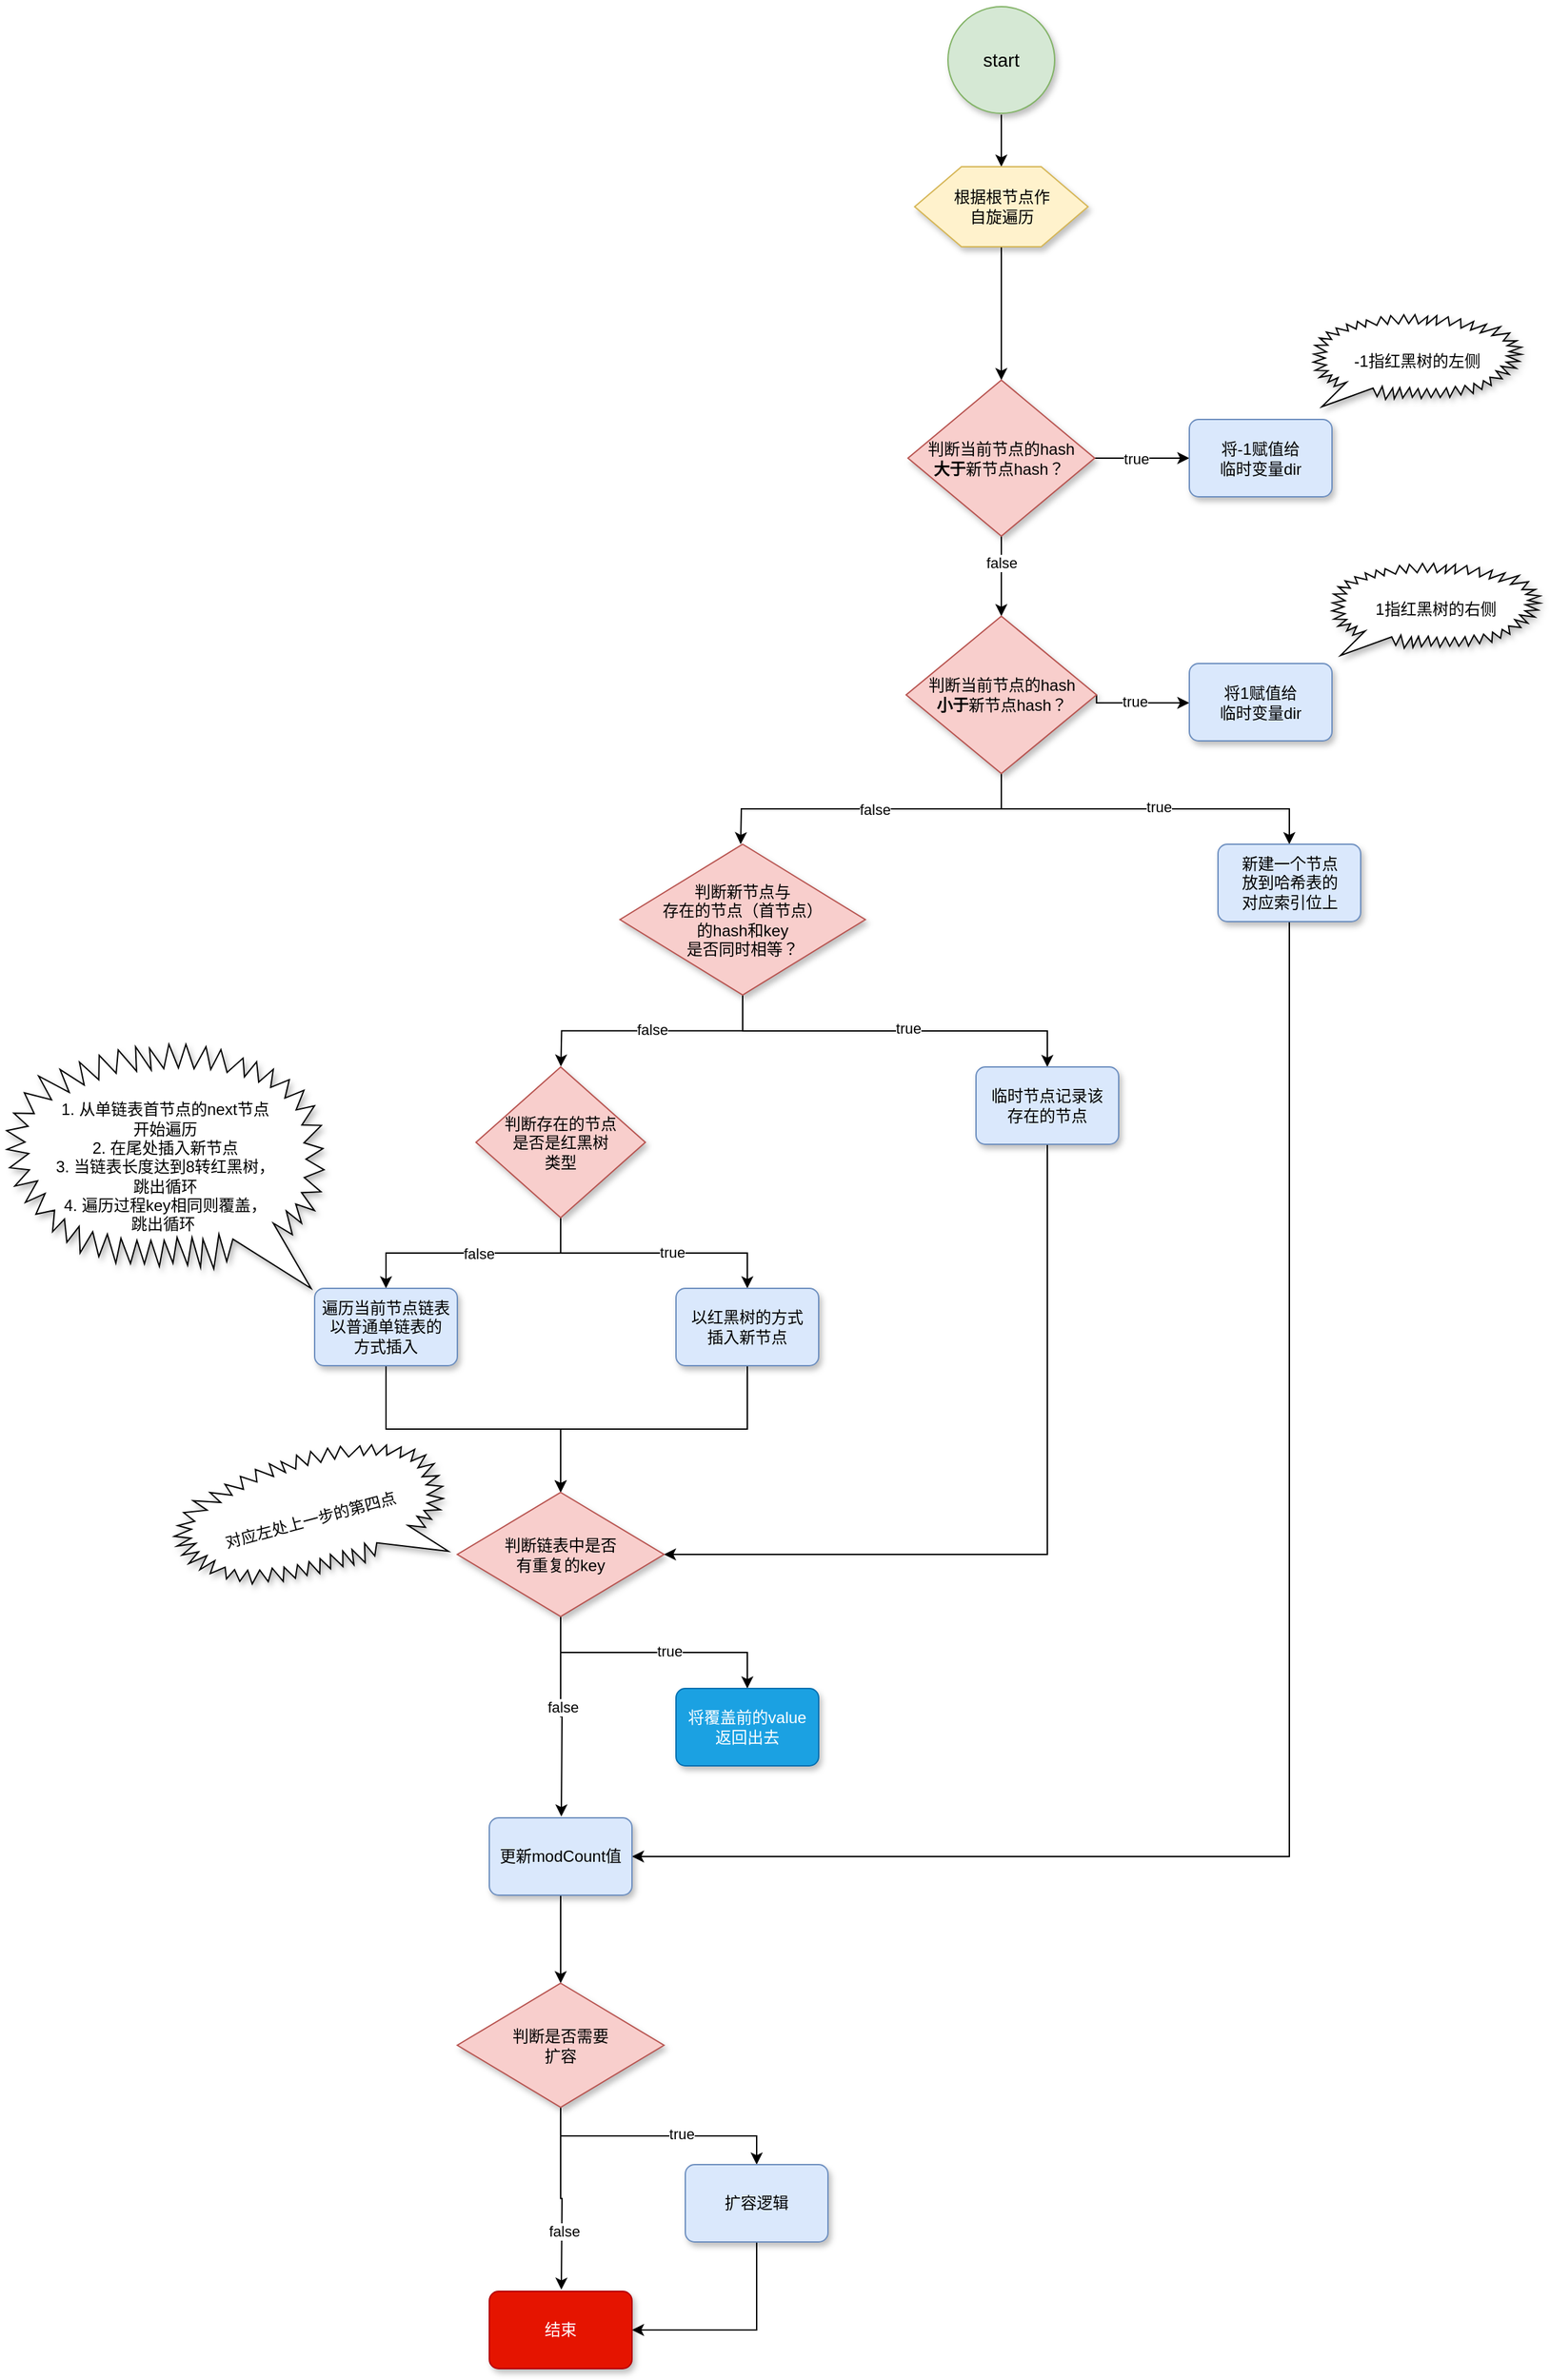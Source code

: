 <mxfile version="16.0.3" type="github">
  <diagram id="zdUhX8Ku0VIpOmGv64NR" name="第 1 页">
    <mxGraphModel dx="1438" dy="579" grid="0" gridSize="10" guides="1" tooltips="1" connect="1" arrows="1" fold="1" page="0" pageScale="1" pageWidth="827" pageHeight="1169" math="0" shadow="0">
      <root>
        <mxCell id="0" />
        <mxCell id="1" parent="0" />
        <mxCell id="jCqdZaaTeLMqU4wdfYjT-1" value="" style="edgeStyle=orthogonalEdgeStyle;rounded=0;orthogonalLoop=1;jettySize=auto;html=1;fontSize=12;fontColor=#000000;strokeColor=#000000;" edge="1" parent="1" source="jCqdZaaTeLMqU4wdfYjT-2" target="jCqdZaaTeLMqU4wdfYjT-4">
          <mxGeometry relative="1" as="geometry" />
        </mxCell>
        <mxCell id="jCqdZaaTeLMqU4wdfYjT-2" value="start" style="strokeWidth=1;html=1;shape=mxgraph.flowchart.start_2;whiteSpace=wrap;labelBorderColor=none;strokeColor=#82b366;perimeterSpacing=1;fillColor=#d5e8d4;shadow=1;fontSize=14;" vertex="1" parent="1">
          <mxGeometry x="400" y="40" width="80" height="80" as="geometry" />
        </mxCell>
        <mxCell id="jCqdZaaTeLMqU4wdfYjT-3" value="" style="edgeStyle=orthogonalEdgeStyle;rounded=0;orthogonalLoop=1;jettySize=auto;html=1;" edge="1" parent="1" source="jCqdZaaTeLMqU4wdfYjT-4" target="jCqdZaaTeLMqU4wdfYjT-14">
          <mxGeometry relative="1" as="geometry" />
        </mxCell>
        <mxCell id="jCqdZaaTeLMqU4wdfYjT-4" value="根据根节点作&lt;br&gt;自旋遍历" style="verticalLabelPosition=middle;verticalAlign=middle;html=1;shape=hexagon;perimeter=hexagonPerimeter2;arcSize=6;size=0.27;shadow=1;labelBorderColor=none;fontSize=12;strokeColor=#d6b656;strokeWidth=1;labelPosition=center;align=center;fillColor=#fff2cc;" vertex="1" parent="1">
          <mxGeometry x="375" y="160" width="130" height="60" as="geometry" />
        </mxCell>
        <mxCell id="jCqdZaaTeLMqU4wdfYjT-10" style="edgeStyle=orthogonalEdgeStyle;rounded=0;orthogonalLoop=1;jettySize=auto;html=1;exitX=1;exitY=0.5;exitDx=0;exitDy=0;exitPerimeter=0;entryX=0;entryY=0.5;entryDx=0;entryDy=0;" edge="1" parent="1" source="jCqdZaaTeLMqU4wdfYjT-14" target="jCqdZaaTeLMqU4wdfYjT-16">
          <mxGeometry relative="1" as="geometry" />
        </mxCell>
        <mxCell id="jCqdZaaTeLMqU4wdfYjT-11" value="true" style="edgeLabel;html=1;align=center;verticalAlign=middle;resizable=0;points=[];" vertex="1" connectable="0" parent="jCqdZaaTeLMqU4wdfYjT-10">
          <mxGeometry x="0.306" relative="1" as="geometry">
            <mxPoint x="-16" as="offset" />
          </mxGeometry>
        </mxCell>
        <mxCell id="jCqdZaaTeLMqU4wdfYjT-12" value="" style="edgeStyle=orthogonalEdgeStyle;rounded=0;orthogonalLoop=1;jettySize=auto;html=1;" edge="1" parent="1" source="jCqdZaaTeLMqU4wdfYjT-14" target="jCqdZaaTeLMqU4wdfYjT-21">
          <mxGeometry relative="1" as="geometry" />
        </mxCell>
        <mxCell id="jCqdZaaTeLMqU4wdfYjT-13" value="false" style="edgeLabel;html=1;align=center;verticalAlign=middle;resizable=0;points=[];" vertex="1" connectable="0" parent="jCqdZaaTeLMqU4wdfYjT-12">
          <mxGeometry x="0.283" y="-2" relative="1" as="geometry">
            <mxPoint x="2" y="-19" as="offset" />
          </mxGeometry>
        </mxCell>
        <mxCell id="jCqdZaaTeLMqU4wdfYjT-14" value="判断当前节点的hash&lt;br&gt;&lt;b&gt;大于&lt;/b&gt;新节点hash？&lt;span style=&quot;white-space: pre&quot;&gt;	&lt;/span&gt;" style="strokeWidth=1;html=1;shape=mxgraph.flowchart.decision;whiteSpace=wrap;fillColor=#f8cecc;strokeColor=#b85450;shadow=1;" vertex="1" parent="1">
          <mxGeometry x="370" y="320" width="140" height="117" as="geometry" />
        </mxCell>
        <mxCell id="jCqdZaaTeLMqU4wdfYjT-16" value="将-1赋值给&lt;br&gt;临时变量dir" style="rounded=1;whiteSpace=wrap;html=1;absoluteArcSize=1;arcSize=14;strokeWidth=1;fillColor=#dae8fc;strokeColor=#6c8ebf;shadow=1;" vertex="1" parent="1">
          <mxGeometry x="581" y="349.5" width="107" height="58" as="geometry" />
        </mxCell>
        <mxCell id="jCqdZaaTeLMqU4wdfYjT-17" style="edgeStyle=orthogonalEdgeStyle;rounded=0;orthogonalLoop=1;jettySize=auto;html=1;exitX=0.5;exitY=1;exitDx=0;exitDy=0;exitPerimeter=0;entryX=0.5;entryY=0;entryDx=0;entryDy=0;strokeColor=#000000;" edge="1" parent="1" source="jCqdZaaTeLMqU4wdfYjT-21" target="jCqdZaaTeLMqU4wdfYjT-24">
          <mxGeometry relative="1" as="geometry" />
        </mxCell>
        <mxCell id="jCqdZaaTeLMqU4wdfYjT-18" value="true" style="edgeLabel;html=1;align=center;verticalAlign=middle;resizable=0;points=[];" vertex="1" connectable="0" parent="jCqdZaaTeLMqU4wdfYjT-17">
          <mxGeometry x="0.074" y="2" relative="1" as="geometry">
            <mxPoint as="offset" />
          </mxGeometry>
        </mxCell>
        <mxCell id="jCqdZaaTeLMqU4wdfYjT-19" style="edgeStyle=orthogonalEdgeStyle;rounded=0;orthogonalLoop=1;jettySize=auto;html=1;exitX=0.5;exitY=1;exitDx=0;exitDy=0;exitPerimeter=0;entryX=0.5;entryY=0;entryDx=0;entryDy=0;strokeColor=#000000;" edge="1" parent="1" source="jCqdZaaTeLMqU4wdfYjT-21">
          <mxGeometry relative="1" as="geometry">
            <mxPoint x="244.5" y="668" as="targetPoint" />
          </mxGeometry>
        </mxCell>
        <mxCell id="jCqdZaaTeLMqU4wdfYjT-20" value="false" style="edgeLabel;html=1;align=center;verticalAlign=middle;resizable=0;points=[];" vertex="1" connectable="0" parent="jCqdZaaTeLMqU4wdfYjT-19">
          <mxGeometry x="-0.157" relative="1" as="geometry">
            <mxPoint x="-17" as="offset" />
          </mxGeometry>
        </mxCell>
        <mxCell id="jCqdZaaTeLMqU4wdfYjT-62" style="edgeStyle=orthogonalEdgeStyle;rounded=0;orthogonalLoop=1;jettySize=auto;html=1;exitX=1;exitY=0.5;exitDx=0;exitDy=0;exitPerimeter=0;" edge="1" parent="1" source="jCqdZaaTeLMqU4wdfYjT-21" target="jCqdZaaTeLMqU4wdfYjT-61">
          <mxGeometry relative="1" as="geometry">
            <Array as="points">
              <mxPoint x="580" y="562" />
              <mxPoint x="580" y="562" />
            </Array>
          </mxGeometry>
        </mxCell>
        <mxCell id="jCqdZaaTeLMqU4wdfYjT-63" value="true" style="edgeLabel;html=1;align=center;verticalAlign=middle;resizable=0;points=[];" vertex="1" connectable="0" parent="jCqdZaaTeLMqU4wdfYjT-62">
          <mxGeometry x="0.69" y="1" relative="1" as="geometry">
            <mxPoint x="-30" as="offset" />
          </mxGeometry>
        </mxCell>
        <mxCell id="jCqdZaaTeLMqU4wdfYjT-21" value="判断当前节点的hash&lt;br&gt;&lt;b&gt;小于&lt;/b&gt;新节点hash？&lt;span&gt;	&lt;/span&gt;" style="strokeWidth=1;html=1;shape=mxgraph.flowchart.decision;whiteSpace=wrap;fillColor=#f8cecc;strokeColor=#b85450;shadow=1;" vertex="1" parent="1">
          <mxGeometry x="368.63" y="497" width="142.75" height="118" as="geometry" />
        </mxCell>
        <mxCell id="jCqdZaaTeLMqU4wdfYjT-23" style="edgeStyle=orthogonalEdgeStyle;rounded=0;orthogonalLoop=1;jettySize=auto;html=1;exitX=0.5;exitY=1;exitDx=0;exitDy=0;entryX=1;entryY=0.5;entryDx=0;entryDy=0;strokeColor=#000000;" edge="1" parent="1" source="jCqdZaaTeLMqU4wdfYjT-24" target="jCqdZaaTeLMqU4wdfYjT-50">
          <mxGeometry relative="1" as="geometry" />
        </mxCell>
        <mxCell id="jCqdZaaTeLMqU4wdfYjT-24" value="新建一个节点&lt;br&gt;放到哈希表的&lt;br&gt;对应索引位上" style="rounded=1;whiteSpace=wrap;html=1;absoluteArcSize=1;arcSize=14;strokeWidth=1;fillColor=#dae8fc;strokeColor=#6c8ebf;glass=0;shadow=1;" vertex="1" parent="1">
          <mxGeometry x="602.5" y="668" width="107" height="58" as="geometry" />
        </mxCell>
        <mxCell id="jCqdZaaTeLMqU4wdfYjT-25" style="edgeStyle=orthogonalEdgeStyle;rounded=0;orthogonalLoop=1;jettySize=auto;html=1;exitX=0.5;exitY=1;exitDx=0;exitDy=0;exitPerimeter=0;entryX=0.5;entryY=0;entryDx=0;entryDy=0;strokeColor=#000000;" edge="1" parent="1" source="jCqdZaaTeLMqU4wdfYjT-29" target="jCqdZaaTeLMqU4wdfYjT-31">
          <mxGeometry relative="1" as="geometry" />
        </mxCell>
        <mxCell id="jCqdZaaTeLMqU4wdfYjT-26" value="true" style="edgeLabel;html=1;align=center;verticalAlign=middle;resizable=0;points=[];" vertex="1" connectable="0" parent="jCqdZaaTeLMqU4wdfYjT-25">
          <mxGeometry x="0.109" y="4" relative="1" as="geometry">
            <mxPoint x="-6" y="2" as="offset" />
          </mxGeometry>
        </mxCell>
        <mxCell id="jCqdZaaTeLMqU4wdfYjT-27" style="edgeStyle=orthogonalEdgeStyle;rounded=0;orthogonalLoop=1;jettySize=auto;html=1;exitX=0.5;exitY=1;exitDx=0;exitDy=0;exitPerimeter=0;strokeColor=#000000;" edge="1" parent="1" source="jCqdZaaTeLMqU4wdfYjT-29">
          <mxGeometry relative="1" as="geometry">
            <mxPoint x="109.667" y="834.667" as="targetPoint" />
          </mxGeometry>
        </mxCell>
        <mxCell id="jCqdZaaTeLMqU4wdfYjT-28" value="false" style="edgeLabel;html=1;align=center;verticalAlign=middle;resizable=0;points=[];" vertex="1" connectable="0" parent="jCqdZaaTeLMqU4wdfYjT-27">
          <mxGeometry x="-0.077" y="1" relative="1" as="geometry">
            <mxPoint x="-8" y="-2" as="offset" />
          </mxGeometry>
        </mxCell>
        <mxCell id="jCqdZaaTeLMqU4wdfYjT-29" value="判断新节点与&lt;br&gt;存在的节点（首节点）&lt;br&gt;的hash和key&lt;br&gt;是否同时相等？" style="strokeWidth=1;html=1;shape=mxgraph.flowchart.decision;whiteSpace=wrap;fillColor=#f8cecc;strokeColor=#b85450;shadow=1;" vertex="1" parent="1">
          <mxGeometry x="154" y="668" width="184" height="113" as="geometry" />
        </mxCell>
        <mxCell id="jCqdZaaTeLMqU4wdfYjT-30" style="edgeStyle=orthogonalEdgeStyle;rounded=0;orthogonalLoop=1;jettySize=auto;html=1;exitX=0.5;exitY=1;exitDx=0;exitDy=0;entryX=1;entryY=0.5;entryDx=0;entryDy=0;entryPerimeter=0;" edge="1" parent="1" source="jCqdZaaTeLMqU4wdfYjT-31" target="jCqdZaaTeLMqU4wdfYjT-46">
          <mxGeometry relative="1" as="geometry" />
        </mxCell>
        <mxCell id="jCqdZaaTeLMqU4wdfYjT-31" value="临时节点记录该&lt;br&gt;存在的节点" style="rounded=1;whiteSpace=wrap;html=1;absoluteArcSize=1;arcSize=14;strokeWidth=1;fillColor=#dae8fc;strokeColor=#6c8ebf;shadow=1;" vertex="1" parent="1">
          <mxGeometry x="421" y="835" width="107" height="58" as="geometry" />
        </mxCell>
        <mxCell id="jCqdZaaTeLMqU4wdfYjT-32" style="edgeStyle=orthogonalEdgeStyle;rounded=0;orthogonalLoop=1;jettySize=auto;html=1;exitX=0.5;exitY=1;exitDx=0;exitDy=0;exitPerimeter=0;entryX=0.5;entryY=0;entryDx=0;entryDy=0;strokeColor=#000000;" edge="1" parent="1" source="jCqdZaaTeLMqU4wdfYjT-36" target="jCqdZaaTeLMqU4wdfYjT-38">
          <mxGeometry relative="1" as="geometry" />
        </mxCell>
        <mxCell id="jCqdZaaTeLMqU4wdfYjT-33" value="true" style="edgeLabel;html=1;align=center;verticalAlign=middle;resizable=0;points=[];" vertex="1" connectable="0" parent="jCqdZaaTeLMqU4wdfYjT-32">
          <mxGeometry x="0.142" y="1" relative="1" as="geometry">
            <mxPoint as="offset" />
          </mxGeometry>
        </mxCell>
        <mxCell id="jCqdZaaTeLMqU4wdfYjT-34" style="edgeStyle=orthogonalEdgeStyle;rounded=0;orthogonalLoop=1;jettySize=auto;html=1;exitX=0.5;exitY=1;exitDx=0;exitDy=0;exitPerimeter=0;strokeColor=#000000;" edge="1" parent="1" source="jCqdZaaTeLMqU4wdfYjT-36" target="jCqdZaaTeLMqU4wdfYjT-40">
          <mxGeometry relative="1" as="geometry" />
        </mxCell>
        <mxCell id="jCqdZaaTeLMqU4wdfYjT-35" value="false" style="edgeLabel;html=1;align=center;verticalAlign=middle;resizable=0;points=[];" vertex="1" connectable="0" parent="jCqdZaaTeLMqU4wdfYjT-34">
          <mxGeometry x="-0.198" y="1" relative="1" as="geometry">
            <mxPoint x="-14" y="-1" as="offset" />
          </mxGeometry>
        </mxCell>
        <mxCell id="jCqdZaaTeLMqU4wdfYjT-36" value="判断存在的节点&lt;br&gt;是否是红黑树&lt;br&gt;类型" style="strokeWidth=1;html=1;shape=mxgraph.flowchart.decision;whiteSpace=wrap;fillColor=#f8cecc;strokeColor=#b85450;shadow=1;" vertex="1" parent="1">
          <mxGeometry x="46" y="835" width="127" height="113" as="geometry" />
        </mxCell>
        <mxCell id="jCqdZaaTeLMqU4wdfYjT-37" style="edgeStyle=orthogonalEdgeStyle;rounded=0;orthogonalLoop=1;jettySize=auto;html=1;exitX=0.5;exitY=1;exitDx=0;exitDy=0;entryX=0.5;entryY=0;entryDx=0;entryDy=0;entryPerimeter=0;strokeColor=#000000;" edge="1" parent="1" source="jCqdZaaTeLMqU4wdfYjT-38" target="jCqdZaaTeLMqU4wdfYjT-46">
          <mxGeometry relative="1" as="geometry" />
        </mxCell>
        <mxCell id="jCqdZaaTeLMqU4wdfYjT-38" value="以红黑树的方式&lt;br&gt;插入新节点" style="rounded=1;whiteSpace=wrap;html=1;absoluteArcSize=1;arcSize=14;strokeWidth=1;fillColor=#dae8fc;strokeColor=#6c8ebf;shadow=1;" vertex="1" parent="1">
          <mxGeometry x="196" y="1001" width="107" height="58" as="geometry" />
        </mxCell>
        <mxCell id="jCqdZaaTeLMqU4wdfYjT-39" style="edgeStyle=orthogonalEdgeStyle;rounded=0;orthogonalLoop=1;jettySize=auto;html=1;exitX=0.5;exitY=1;exitDx=0;exitDy=0;entryX=0.5;entryY=0;entryDx=0;entryDy=0;entryPerimeter=0;strokeColor=#000000;" edge="1" parent="1" source="jCqdZaaTeLMqU4wdfYjT-40" target="jCqdZaaTeLMqU4wdfYjT-46">
          <mxGeometry relative="1" as="geometry" />
        </mxCell>
        <mxCell id="jCqdZaaTeLMqU4wdfYjT-40" value="遍历当前节点链表&lt;br&gt;以普通单链表的&lt;br&gt;方式插入" style="rounded=1;whiteSpace=wrap;html=1;absoluteArcSize=1;arcSize=14;strokeWidth=1;fillColor=#dae8fc;strokeColor=#6c8ebf;shadow=1;" vertex="1" parent="1">
          <mxGeometry x="-75" y="1001" width="107" height="58" as="geometry" />
        </mxCell>
        <mxCell id="jCqdZaaTeLMqU4wdfYjT-41" value="1. 从单链表首节点的next节点&lt;br&gt;开始遍历&lt;br&gt;2.&amp;nbsp;在尾处插入新节点&lt;br&gt;3.&amp;nbsp;当链表长度达到8转红黑树，&lt;br&gt;跳出循环&lt;br&gt;4.&amp;nbsp;遍历过程key相同则覆盖，&lt;br&gt;跳出循环&amp;nbsp;" style="whiteSpace=wrap;html=1;shape=mxgraph.basic.loud_callout;strokeWidth=1;flipH=1;align=center;shadow=1;" vertex="1" parent="1">
          <mxGeometry x="-306" y="818" width="238" height="183" as="geometry" />
        </mxCell>
        <mxCell id="jCqdZaaTeLMqU4wdfYjT-42" style="edgeStyle=orthogonalEdgeStyle;rounded=0;orthogonalLoop=1;jettySize=auto;html=1;exitX=0.5;exitY=1;exitDx=0;exitDy=0;exitPerimeter=0;strokeColor=#000000;" edge="1" parent="1" source="jCqdZaaTeLMqU4wdfYjT-46" target="jCqdZaaTeLMqU4wdfYjT-48">
          <mxGeometry relative="1" as="geometry" />
        </mxCell>
        <mxCell id="jCqdZaaTeLMqU4wdfYjT-43" value="true" style="edgeLabel;html=1;align=center;verticalAlign=middle;resizable=0;points=[];" vertex="1" connectable="0" parent="jCqdZaaTeLMqU4wdfYjT-42">
          <mxGeometry x="0.114" y="1" relative="1" as="geometry">
            <mxPoint as="offset" />
          </mxGeometry>
        </mxCell>
        <mxCell id="jCqdZaaTeLMqU4wdfYjT-44" style="edgeStyle=orthogonalEdgeStyle;rounded=0;orthogonalLoop=1;jettySize=auto;html=1;exitX=0.5;exitY=1;exitDx=0;exitDy=0;exitPerimeter=0;strokeColor=#000000;" edge="1" parent="1" source="jCqdZaaTeLMqU4wdfYjT-46">
          <mxGeometry relative="1" as="geometry">
            <mxPoint x="110" y="1397" as="targetPoint" />
          </mxGeometry>
        </mxCell>
        <mxCell id="jCqdZaaTeLMqU4wdfYjT-45" value="false" style="edgeLabel;html=1;align=center;verticalAlign=middle;resizable=0;points=[];" vertex="1" connectable="0" parent="jCqdZaaTeLMqU4wdfYjT-44">
          <mxGeometry x="0.275" y="2" relative="1" as="geometry">
            <mxPoint x="-2" y="-28" as="offset" />
          </mxGeometry>
        </mxCell>
        <mxCell id="jCqdZaaTeLMqU4wdfYjT-46" value="判断链表中是否&lt;br&gt;有重复的key" style="strokeWidth=1;html=1;shape=mxgraph.flowchart.decision;whiteSpace=wrap;fillColor=#f8cecc;strokeColor=#b85450;shadow=1;" vertex="1" parent="1">
          <mxGeometry x="32" y="1154" width="155" height="93" as="geometry" />
        </mxCell>
        <mxCell id="jCqdZaaTeLMqU4wdfYjT-47" value="对应左处上一步的第四点" style="whiteSpace=wrap;html=1;shape=mxgraph.basic.loud_callout;strokeWidth=1;flipH=1;rotation=-15;shadow=1;" vertex="1" parent="1">
          <mxGeometry x="-180" y="1125" width="204" height="99" as="geometry" />
        </mxCell>
        <mxCell id="jCqdZaaTeLMqU4wdfYjT-48" value="将覆盖前的value&lt;br&gt;返回出去" style="rounded=1;whiteSpace=wrap;html=1;absoluteArcSize=1;arcSize=14;strokeWidth=1;fillColor=#1ba1e2;strokeColor=#006EAF;fontColor=#ffffff;shadow=1;" vertex="1" parent="1">
          <mxGeometry x="196" y="1301" width="107" height="58" as="geometry" />
        </mxCell>
        <mxCell id="jCqdZaaTeLMqU4wdfYjT-49" style="edgeStyle=orthogonalEdgeStyle;rounded=0;orthogonalLoop=1;jettySize=auto;html=1;exitX=0.5;exitY=1;exitDx=0;exitDy=0;entryX=0.5;entryY=0;entryDx=0;entryDy=0;entryPerimeter=0;strokeColor=#000000;" edge="1" parent="1" source="jCqdZaaTeLMqU4wdfYjT-50" target="jCqdZaaTeLMqU4wdfYjT-55">
          <mxGeometry relative="1" as="geometry" />
        </mxCell>
        <mxCell id="jCqdZaaTeLMqU4wdfYjT-50" value="更新modCount值" style="rounded=1;whiteSpace=wrap;html=1;absoluteArcSize=1;arcSize=14;strokeWidth=1;fillColor=#dae8fc;strokeColor=#6c8ebf;shadow=1;" vertex="1" parent="1">
          <mxGeometry x="56" y="1398" width="107" height="58" as="geometry" />
        </mxCell>
        <mxCell id="jCqdZaaTeLMqU4wdfYjT-51" style="edgeStyle=orthogonalEdgeStyle;rounded=0;orthogonalLoop=1;jettySize=auto;html=1;exitX=0.5;exitY=1;exitDx=0;exitDy=0;exitPerimeter=0;entryX=0.5;entryY=0;entryDx=0;entryDy=0;strokeColor=#000000;" edge="1" parent="1" source="jCqdZaaTeLMqU4wdfYjT-55" target="jCqdZaaTeLMqU4wdfYjT-57">
          <mxGeometry relative="1" as="geometry" />
        </mxCell>
        <mxCell id="jCqdZaaTeLMqU4wdfYjT-52" value="true" style="edgeLabel;html=1;align=center;verticalAlign=middle;resizable=0;points=[];" vertex="1" connectable="0" parent="jCqdZaaTeLMqU4wdfYjT-51">
          <mxGeometry x="0.175" y="2" relative="1" as="geometry">
            <mxPoint as="offset" />
          </mxGeometry>
        </mxCell>
        <mxCell id="jCqdZaaTeLMqU4wdfYjT-53" style="edgeStyle=orthogonalEdgeStyle;rounded=0;orthogonalLoop=1;jettySize=auto;html=1;exitX=0.5;exitY=1;exitDx=0;exitDy=0;exitPerimeter=0;strokeColor=#000000;" edge="1" parent="1" source="jCqdZaaTeLMqU4wdfYjT-55">
          <mxGeometry relative="1" as="geometry">
            <mxPoint x="110" y="1751.8" as="targetPoint" />
          </mxGeometry>
        </mxCell>
        <mxCell id="jCqdZaaTeLMqU4wdfYjT-54" value="false" style="edgeLabel;html=1;align=center;verticalAlign=middle;resizable=0;points=[];" vertex="1" connectable="0" parent="jCqdZaaTeLMqU4wdfYjT-53">
          <mxGeometry x="0.359" y="1" relative="1" as="geometry">
            <mxPoint as="offset" />
          </mxGeometry>
        </mxCell>
        <mxCell id="jCqdZaaTeLMqU4wdfYjT-55" value="判断是否需要&lt;br&gt;扩容" style="strokeWidth=1;html=1;shape=mxgraph.flowchart.decision;whiteSpace=wrap;fillColor=#f8cecc;strokeColor=#b85450;shadow=1;" vertex="1" parent="1">
          <mxGeometry x="32" y="1522" width="155" height="93" as="geometry" />
        </mxCell>
        <mxCell id="jCqdZaaTeLMqU4wdfYjT-56" style="edgeStyle=orthogonalEdgeStyle;rounded=0;orthogonalLoop=1;jettySize=auto;html=1;exitX=0.5;exitY=1;exitDx=0;exitDy=0;entryX=1;entryY=0.5;entryDx=0;entryDy=0;strokeColor=#000000;" edge="1" parent="1" source="jCqdZaaTeLMqU4wdfYjT-57" target="jCqdZaaTeLMqU4wdfYjT-58">
          <mxGeometry relative="1" as="geometry" />
        </mxCell>
        <mxCell id="jCqdZaaTeLMqU4wdfYjT-57" value="扩容逻辑" style="rounded=1;whiteSpace=wrap;html=1;absoluteArcSize=1;arcSize=14;strokeWidth=1;fillColor=#dae8fc;strokeColor=#6c8ebf;shadow=1;" vertex="1" parent="1">
          <mxGeometry x="203" y="1658" width="107" height="58" as="geometry" />
        </mxCell>
        <mxCell id="jCqdZaaTeLMqU4wdfYjT-58" value="结束" style="rounded=1;whiteSpace=wrap;html=1;absoluteArcSize=1;arcSize=14;strokeWidth=1;fillColor=#e51400;strokeColor=#B20000;fontColor=#ffffff;shadow=1;" vertex="1" parent="1">
          <mxGeometry x="56" y="1753" width="107" height="58" as="geometry" />
        </mxCell>
        <mxCell id="jCqdZaaTeLMqU4wdfYjT-59" value="-1指红黑树的左侧" style="whiteSpace=wrap;html=1;shape=mxgraph.basic.loud_callout;strokeWidth=1;flipH=0;shadow=1;" vertex="1" parent="1">
          <mxGeometry x="674" y="271" width="156" height="69" as="geometry" />
        </mxCell>
        <mxCell id="jCqdZaaTeLMqU4wdfYjT-61" value="将1赋值给&lt;br&gt;临时变量dir" style="rounded=1;whiteSpace=wrap;html=1;absoluteArcSize=1;arcSize=14;strokeWidth=1;fillColor=#dae8fc;strokeColor=#6c8ebf;shadow=1;" vertex="1" parent="1">
          <mxGeometry x="581" y="532.5" width="107" height="58" as="geometry" />
        </mxCell>
        <mxCell id="jCqdZaaTeLMqU4wdfYjT-64" value="1指红黑树的右侧" style="whiteSpace=wrap;html=1;shape=mxgraph.basic.loud_callout;strokeWidth=1;flipH=0;shadow=1;" vertex="1" parent="1">
          <mxGeometry x="688" y="457.5" width="156" height="69" as="geometry" />
        </mxCell>
      </root>
    </mxGraphModel>
  </diagram>
</mxfile>
